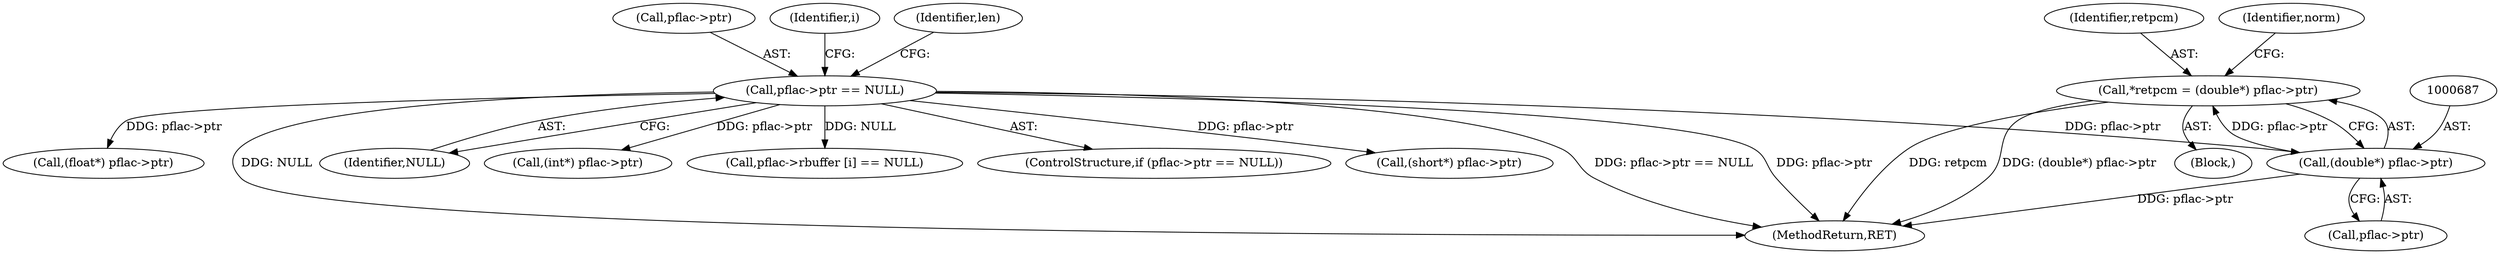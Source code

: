 digraph "0_libsndfile_60b234301adf258786d8b90be5c1d437fc8799e0@pointer" {
"1000684" [label="(Call,*retpcm = (double*) pflac->ptr)"];
"1000686" [label="(Call,(double*) pflac->ptr)"];
"1000190" [label="(Call,pflac->ptr == NULL)"];
"1000576" [label="(Call,(float*) pflac->ptr)"];
"1000191" [label="(Call,pflac->ptr)"];
"1000198" [label="(Identifier,i)"];
"1000682" [label="(Block,)"];
"1000693" [label="(Identifier,norm)"];
"1000686" [label="(Call,(double*) pflac->ptr)"];
"1000688" [label="(Call,pflac->ptr)"];
"1000808" [label="(MethodReturn,RET)"];
"1000190" [label="(Call,pflac->ptr == NULL)"];
"1000194" [label="(Identifier,NULL)"];
"1000684" [label="(Call,*retpcm = (double*) pflac->ptr)"];
"1000475" [label="(Call,(int*) pflac->ptr)"];
"1000207" [label="(Call,pflac->rbuffer [i] == NULL)"];
"1000247" [label="(Identifier,len)"];
"1000189" [label="(ControlStructure,if (pflac->ptr == NULL))"];
"1000285" [label="(Call,(short*) pflac->ptr)"];
"1000685" [label="(Identifier,retpcm)"];
"1000684" -> "1000682"  [label="AST: "];
"1000684" -> "1000686"  [label="CFG: "];
"1000685" -> "1000684"  [label="AST: "];
"1000686" -> "1000684"  [label="AST: "];
"1000693" -> "1000684"  [label="CFG: "];
"1000684" -> "1000808"  [label="DDG: retpcm"];
"1000684" -> "1000808"  [label="DDG: (double*) pflac->ptr"];
"1000686" -> "1000684"  [label="DDG: pflac->ptr"];
"1000686" -> "1000688"  [label="CFG: "];
"1000687" -> "1000686"  [label="AST: "];
"1000688" -> "1000686"  [label="AST: "];
"1000686" -> "1000808"  [label="DDG: pflac->ptr"];
"1000190" -> "1000686"  [label="DDG: pflac->ptr"];
"1000190" -> "1000189"  [label="AST: "];
"1000190" -> "1000194"  [label="CFG: "];
"1000191" -> "1000190"  [label="AST: "];
"1000194" -> "1000190"  [label="AST: "];
"1000198" -> "1000190"  [label="CFG: "];
"1000247" -> "1000190"  [label="CFG: "];
"1000190" -> "1000808"  [label="DDG: NULL"];
"1000190" -> "1000808"  [label="DDG: pflac->ptr == NULL"];
"1000190" -> "1000808"  [label="DDG: pflac->ptr"];
"1000190" -> "1000207"  [label="DDG: NULL"];
"1000190" -> "1000285"  [label="DDG: pflac->ptr"];
"1000190" -> "1000475"  [label="DDG: pflac->ptr"];
"1000190" -> "1000576"  [label="DDG: pflac->ptr"];
}
